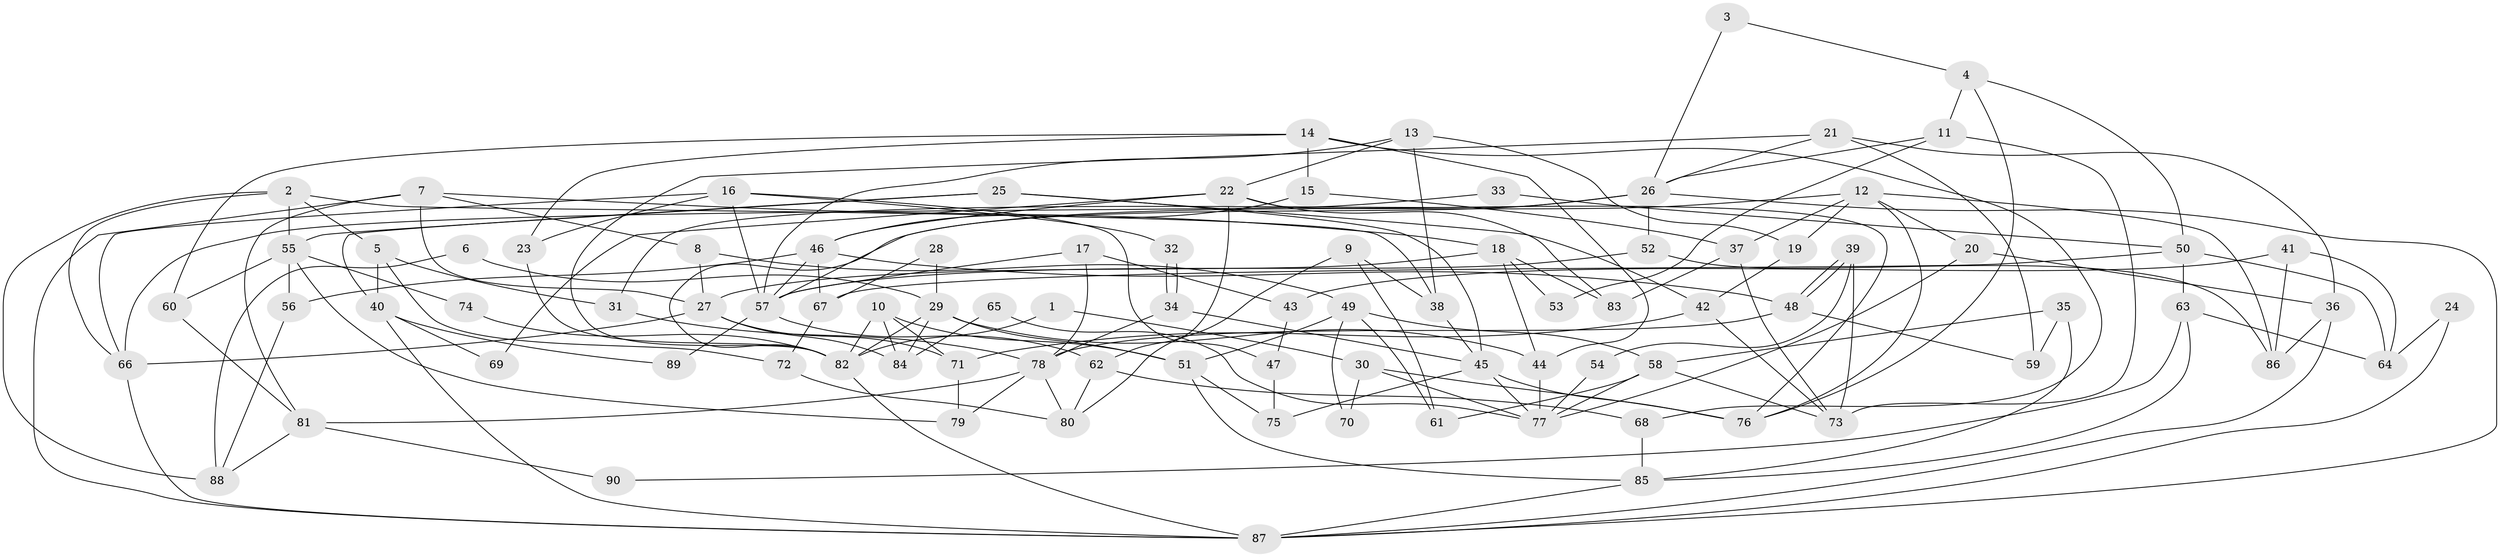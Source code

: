 // Generated by graph-tools (version 1.1) at 2025/11/02/27/25 16:11:18]
// undirected, 90 vertices, 180 edges
graph export_dot {
graph [start="1"]
  node [color=gray90,style=filled];
  1;
  2;
  3;
  4;
  5;
  6;
  7;
  8;
  9;
  10;
  11;
  12;
  13;
  14;
  15;
  16;
  17;
  18;
  19;
  20;
  21;
  22;
  23;
  24;
  25;
  26;
  27;
  28;
  29;
  30;
  31;
  32;
  33;
  34;
  35;
  36;
  37;
  38;
  39;
  40;
  41;
  42;
  43;
  44;
  45;
  46;
  47;
  48;
  49;
  50;
  51;
  52;
  53;
  54;
  55;
  56;
  57;
  58;
  59;
  60;
  61;
  62;
  63;
  64;
  65;
  66;
  67;
  68;
  69;
  70;
  71;
  72;
  73;
  74;
  75;
  76;
  77;
  78;
  79;
  80;
  81;
  82;
  83;
  84;
  85;
  86;
  87;
  88;
  89;
  90;
  1 -- 30;
  1 -- 82;
  2 -- 55;
  2 -- 66;
  2 -- 5;
  2 -- 38;
  2 -- 88;
  3 -- 26;
  3 -- 4;
  4 -- 50;
  4 -- 76;
  4 -- 11;
  5 -- 31;
  5 -- 40;
  5 -- 72;
  6 -- 29;
  6 -- 88;
  7 -- 81;
  7 -- 87;
  7 -- 8;
  7 -- 18;
  7 -- 27;
  8 -- 49;
  8 -- 27;
  9 -- 61;
  9 -- 38;
  9 -- 80;
  10 -- 71;
  10 -- 82;
  10 -- 51;
  10 -- 84;
  11 -- 26;
  11 -- 53;
  11 -- 73;
  12 -- 19;
  12 -- 82;
  12 -- 20;
  12 -- 37;
  12 -- 76;
  12 -- 86;
  13 -- 22;
  13 -- 57;
  13 -- 19;
  13 -- 38;
  14 -- 44;
  14 -- 23;
  14 -- 15;
  14 -- 60;
  14 -- 68;
  15 -- 37;
  15 -- 46;
  16 -- 66;
  16 -- 57;
  16 -- 23;
  16 -- 32;
  16 -- 47;
  17 -- 78;
  17 -- 57;
  17 -- 43;
  18 -- 27;
  18 -- 44;
  18 -- 53;
  18 -- 83;
  19 -- 42;
  20 -- 77;
  20 -- 36;
  21 -- 82;
  21 -- 26;
  21 -- 36;
  21 -- 59;
  22 -- 46;
  22 -- 76;
  22 -- 62;
  22 -- 69;
  22 -- 83;
  23 -- 82;
  24 -- 87;
  24 -- 64;
  25 -- 45;
  25 -- 42;
  25 -- 40;
  25 -- 55;
  26 -- 52;
  26 -- 87;
  26 -- 31;
  26 -- 57;
  27 -- 66;
  27 -- 71;
  27 -- 84;
  28 -- 29;
  28 -- 67;
  29 -- 84;
  29 -- 44;
  29 -- 51;
  29 -- 82;
  30 -- 77;
  30 -- 76;
  30 -- 70;
  31 -- 78;
  32 -- 34;
  32 -- 34;
  33 -- 50;
  33 -- 66;
  34 -- 78;
  34 -- 45;
  35 -- 59;
  35 -- 85;
  35 -- 58;
  36 -- 86;
  36 -- 87;
  37 -- 83;
  37 -- 73;
  38 -- 45;
  39 -- 48;
  39 -- 48;
  39 -- 73;
  39 -- 54;
  40 -- 69;
  40 -- 87;
  40 -- 89;
  41 -- 43;
  41 -- 86;
  41 -- 64;
  42 -- 73;
  42 -- 71;
  43 -- 47;
  44 -- 77;
  45 -- 75;
  45 -- 76;
  45 -- 77;
  46 -- 57;
  46 -- 48;
  46 -- 56;
  46 -- 67;
  47 -- 75;
  48 -- 59;
  48 -- 78;
  49 -- 58;
  49 -- 51;
  49 -- 61;
  49 -- 70;
  50 -- 67;
  50 -- 63;
  50 -- 64;
  51 -- 75;
  51 -- 85;
  52 -- 57;
  52 -- 86;
  54 -- 77;
  55 -- 56;
  55 -- 60;
  55 -- 74;
  55 -- 79;
  56 -- 88;
  57 -- 62;
  57 -- 89;
  58 -- 73;
  58 -- 61;
  58 -- 77;
  60 -- 81;
  62 -- 68;
  62 -- 80;
  63 -- 64;
  63 -- 85;
  63 -- 90;
  65 -- 84;
  65 -- 77;
  66 -- 87;
  67 -- 72;
  68 -- 85;
  71 -- 79;
  72 -- 80;
  74 -- 82;
  78 -- 80;
  78 -- 79;
  78 -- 81;
  81 -- 88;
  81 -- 90;
  82 -- 87;
  85 -- 87;
}
